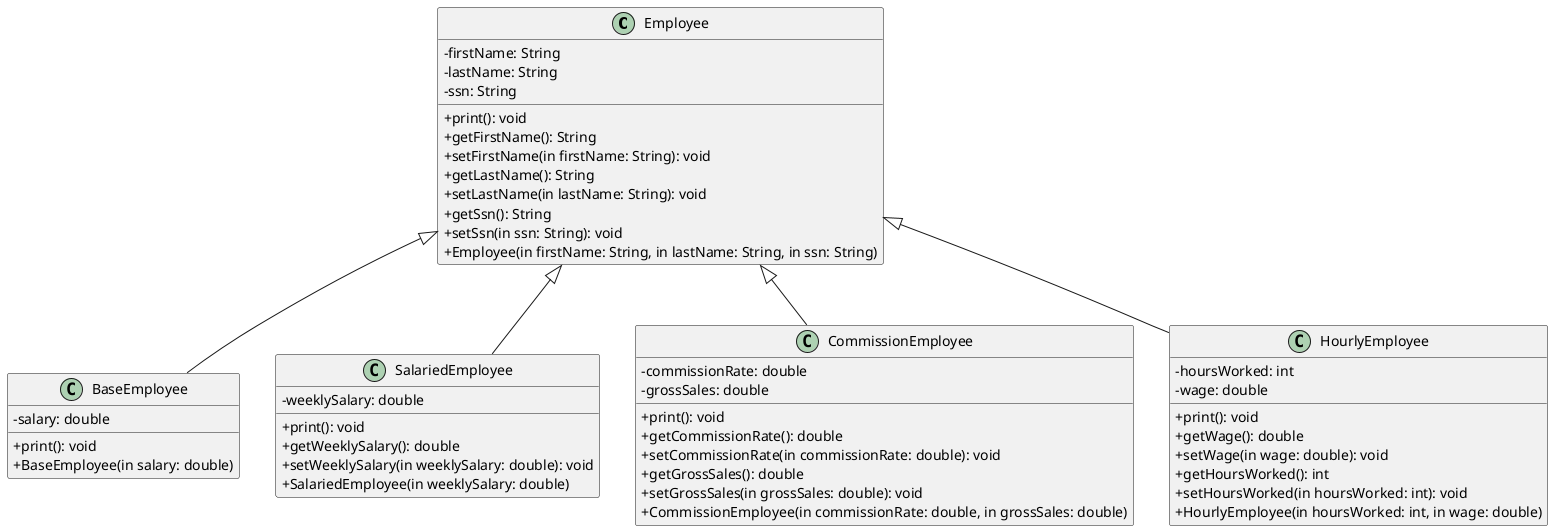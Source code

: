 @startuml
skinparam classAttributeIconSize 0
class Employee {
    - firstName: String
    - lastName: String
    - ssn: String
    + print(): void
    + getFirstName(): String
    + setFirstName(in firstName: String): void
    + getLastName(): String
    + setLastName(in lastName: String): void
    + getSsn(): String
    + setSsn(in ssn: String): void
    + Employee(in firstName: String, in lastName: String, in ssn: String)
}
class BaseEmployee extends Employee {
    - salary: double
    + print(): void
    + BaseEmployee(in salary: double)
}
class SalariedEmployee extends Employee {
    - weeklySalary: double
    + print(): void
    + getWeeklySalary(): double
    + setWeeklySalary(in weeklySalary: double): void
    + SalariedEmployee(in weeklySalary: double)
}
class CommissionEmployee extends Employee {
    - commissionRate: double
    - grossSales: double
    + print(): void
    + getCommissionRate(): double
    + setCommissionRate(in commissionRate: double): void
    + getGrossSales(): double
    + setGrossSales(in grossSales: double): void
    + CommissionEmployee(in commissionRate: double, in grossSales: double)
}
class HourlyEmployee extends Employee {
    - hoursWorked: int
    - wage: double
    + print(): void
    + getWage(): double
    + setWage(in wage: double): void
    + getHoursWorked(): int
    + setHoursWorked(in hoursWorked: int): void
    + HourlyEmployee(in hoursWorked: int, in wage: double)
}
@enduml
